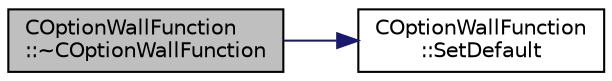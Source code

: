 digraph "COptionWallFunction::~COptionWallFunction"
{
 // LATEX_PDF_SIZE
  edge [fontname="Helvetica",fontsize="10",labelfontname="Helvetica",labelfontsize="10"];
  node [fontname="Helvetica",fontsize="10",shape=record];
  rankdir="LR";
  Node1 [label="COptionWallFunction\l::~COptionWallFunction",height=0.2,width=0.4,color="black", fillcolor="grey75", style="filled", fontcolor="black",tooltip=" "];
  Node1 -> Node2 [color="midnightblue",fontsize="10",style="solid",fontname="Helvetica"];
  Node2 [label="COptionWallFunction\l::SetDefault",height=0.2,width=0.4,color="black", fillcolor="white", style="filled",URL="$classCOptionWallFunction.html#a42c747311248a90fb454443862b5db9a",tooltip=" "];
}
